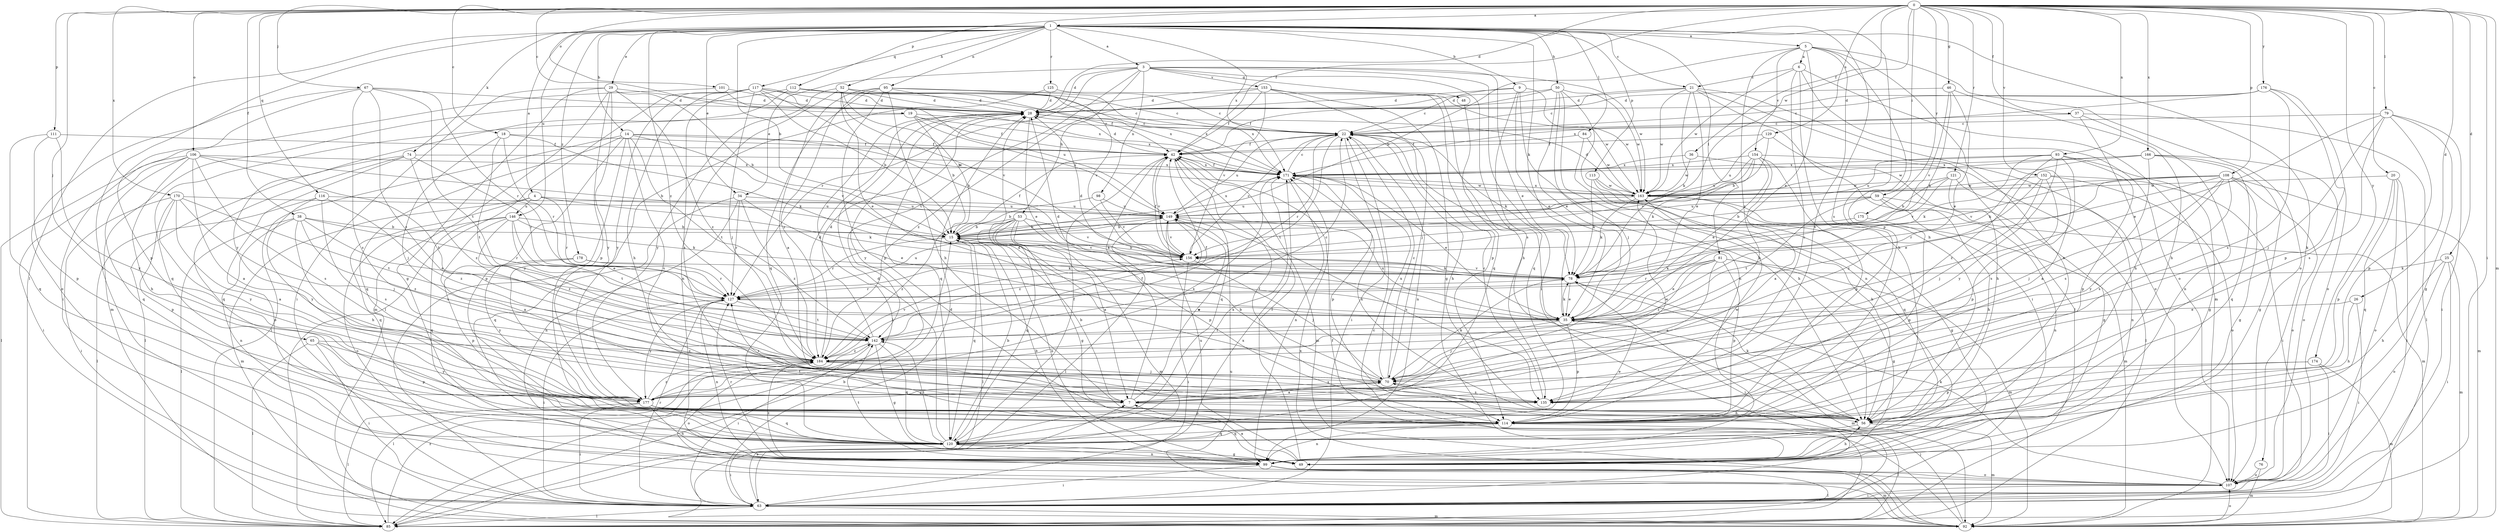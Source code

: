 strict digraph  {
0;
1;
3;
4;
5;
6;
7;
9;
14;
15;
18;
19;
20;
21;
22;
25;
26;
28;
29;
34;
35;
36;
37;
38;
42;
46;
48;
49;
50;
52;
53;
56;
59;
63;
65;
67;
70;
74;
76;
78;
79;
81;
84;
85;
92;
93;
95;
98;
99;
101;
106;
107;
108;
111;
112;
113;
114;
116;
117;
120;
121;
125;
127;
129;
135;
142;
146;
149;
152;
153;
154;
156;
163;
166;
170;
171;
174;
175;
176;
177;
178;
184;
0 -> 1  [label=a];
0 -> 18  [label=c];
0 -> 19  [label=c];
0 -> 20  [label=c];
0 -> 25  [label=d];
0 -> 26  [label=d];
0 -> 28  [label=d];
0 -> 36  [label=f];
0 -> 37  [label=f];
0 -> 38  [label=f];
0 -> 42  [label=f];
0 -> 46  [label=g];
0 -> 59  [label=i];
0 -> 63  [label=i];
0 -> 65  [label=j];
0 -> 67  [label=j];
0 -> 79  [label=l];
0 -> 92  [label=m];
0 -> 93  [label=n];
0 -> 101  [label=o];
0 -> 106  [label=o];
0 -> 108  [label=p];
0 -> 111  [label=p];
0 -> 112  [label=p];
0 -> 116  [label=q];
0 -> 121  [label=r];
0 -> 129  [label=s];
0 -> 152  [label=v];
0 -> 163  [label=w];
0 -> 166  [label=x];
0 -> 170  [label=x];
0 -> 174  [label=y];
0 -> 175  [label=y];
0 -> 176  [label=y];
1 -> 3  [label=a];
1 -> 4  [label=a];
1 -> 5  [label=a];
1 -> 9  [label=b];
1 -> 14  [label=b];
1 -> 15  [label=b];
1 -> 21  [label=c];
1 -> 29  [label=e];
1 -> 34  [label=e];
1 -> 50  [label=h];
1 -> 52  [label=h];
1 -> 63  [label=i];
1 -> 74  [label=k];
1 -> 76  [label=k];
1 -> 78  [label=k];
1 -> 81  [label=l];
1 -> 84  [label=l];
1 -> 85  [label=l];
1 -> 95  [label=n];
1 -> 113  [label=p];
1 -> 114  [label=p];
1 -> 117  [label=q];
1 -> 125  [label=r];
1 -> 135  [label=s];
1 -> 146  [label=u];
1 -> 171  [label=x];
1 -> 178  [label=z];
1 -> 184  [label=z];
3 -> 28  [label=d];
3 -> 34  [label=e];
3 -> 35  [label=e];
3 -> 48  [label=g];
3 -> 53  [label=h];
3 -> 63  [label=i];
3 -> 98  [label=n];
3 -> 127  [label=r];
3 -> 135  [label=s];
3 -> 142  [label=t];
3 -> 153  [label=v];
3 -> 163  [label=w];
4 -> 78  [label=k];
4 -> 92  [label=m];
4 -> 120  [label=q];
4 -> 127  [label=r];
4 -> 146  [label=u];
4 -> 149  [label=u];
5 -> 6  [label=a];
5 -> 15  [label=b];
5 -> 35  [label=e];
5 -> 56  [label=h];
5 -> 99  [label=n];
5 -> 107  [label=o];
5 -> 135  [label=s];
5 -> 154  [label=v];
5 -> 184  [label=z];
6 -> 21  [label=c];
6 -> 56  [label=h];
6 -> 92  [label=m];
6 -> 107  [label=o];
6 -> 135  [label=s];
6 -> 163  [label=w];
7 -> 15  [label=b];
7 -> 42  [label=f];
7 -> 56  [label=h];
7 -> 70  [label=j];
7 -> 127  [label=r];
7 -> 149  [label=u];
9 -> 22  [label=c];
9 -> 28  [label=d];
9 -> 35  [label=e];
9 -> 99  [label=n];
9 -> 120  [label=q];
9 -> 163  [label=w];
14 -> 42  [label=f];
14 -> 85  [label=l];
14 -> 114  [label=p];
14 -> 120  [label=q];
14 -> 135  [label=s];
14 -> 142  [label=t];
14 -> 156  [label=v];
14 -> 163  [label=w];
14 -> 177  [label=y];
15 -> 42  [label=f];
15 -> 85  [label=l];
15 -> 99  [label=n];
15 -> 120  [label=q];
15 -> 127  [label=r];
15 -> 156  [label=v];
18 -> 42  [label=f];
18 -> 70  [label=j];
18 -> 78  [label=k];
18 -> 127  [label=r];
18 -> 142  [label=t];
19 -> 15  [label=b];
19 -> 22  [label=c];
19 -> 42  [label=f];
19 -> 120  [label=q];
19 -> 149  [label=u];
19 -> 171  [label=x];
20 -> 63  [label=i];
20 -> 107  [label=o];
20 -> 114  [label=p];
20 -> 120  [label=q];
20 -> 163  [label=w];
21 -> 22  [label=c];
21 -> 28  [label=d];
21 -> 35  [label=e];
21 -> 63  [label=i];
21 -> 78  [label=k];
21 -> 85  [label=l];
21 -> 107  [label=o];
21 -> 163  [label=w];
22 -> 42  [label=f];
22 -> 56  [label=h];
22 -> 63  [label=i];
22 -> 78  [label=k];
22 -> 99  [label=n];
22 -> 127  [label=r];
22 -> 142  [label=t];
22 -> 149  [label=u];
25 -> 56  [label=h];
25 -> 63  [label=i];
25 -> 78  [label=k];
25 -> 92  [label=m];
25 -> 107  [label=o];
26 -> 35  [label=e];
26 -> 56  [label=h];
26 -> 63  [label=i];
28 -> 22  [label=c];
28 -> 35  [label=e];
28 -> 85  [label=l];
28 -> 120  [label=q];
28 -> 177  [label=y];
29 -> 15  [label=b];
29 -> 28  [label=d];
29 -> 49  [label=g];
29 -> 63  [label=i];
29 -> 92  [label=m];
29 -> 114  [label=p];
29 -> 177  [label=y];
29 -> 184  [label=z];
34 -> 35  [label=e];
34 -> 99  [label=n];
34 -> 120  [label=q];
34 -> 127  [label=r];
34 -> 149  [label=u];
34 -> 184  [label=z];
35 -> 22  [label=c];
35 -> 28  [label=d];
35 -> 70  [label=j];
35 -> 78  [label=k];
35 -> 92  [label=m];
35 -> 114  [label=p];
35 -> 142  [label=t];
35 -> 149  [label=u];
36 -> 7  [label=a];
36 -> 163  [label=w];
36 -> 171  [label=x];
37 -> 22  [label=c];
37 -> 56  [label=h];
37 -> 85  [label=l];
37 -> 99  [label=n];
38 -> 15  [label=b];
38 -> 35  [label=e];
38 -> 56  [label=h];
38 -> 85  [label=l];
38 -> 99  [label=n];
38 -> 127  [label=r];
38 -> 184  [label=z];
42 -> 28  [label=d];
42 -> 92  [label=m];
42 -> 120  [label=q];
42 -> 156  [label=v];
42 -> 171  [label=x];
46 -> 28  [label=d];
46 -> 35  [label=e];
46 -> 56  [label=h];
46 -> 78  [label=k];
46 -> 156  [label=v];
48 -> 120  [label=q];
49 -> 7  [label=a];
49 -> 42  [label=f];
49 -> 56  [label=h];
49 -> 127  [label=r];
49 -> 142  [label=t];
49 -> 149  [label=u];
49 -> 184  [label=z];
50 -> 28  [label=d];
50 -> 35  [label=e];
50 -> 42  [label=f];
50 -> 56  [label=h];
50 -> 70  [label=j];
50 -> 99  [label=n];
50 -> 163  [label=w];
52 -> 15  [label=b];
52 -> 28  [label=d];
52 -> 35  [label=e];
52 -> 42  [label=f];
52 -> 99  [label=n];
52 -> 156  [label=v];
52 -> 171  [label=x];
52 -> 177  [label=y];
53 -> 7  [label=a];
53 -> 15  [label=b];
53 -> 49  [label=g];
53 -> 78  [label=k];
53 -> 92  [label=m];
53 -> 114  [label=p];
53 -> 120  [label=q];
53 -> 156  [label=v];
53 -> 184  [label=z];
56 -> 42  [label=f];
56 -> 78  [label=k];
56 -> 92  [label=m];
56 -> 120  [label=q];
56 -> 171  [label=x];
59 -> 15  [label=b];
59 -> 56  [label=h];
59 -> 92  [label=m];
59 -> 99  [label=n];
59 -> 142  [label=t];
59 -> 149  [label=u];
63 -> 7  [label=a];
63 -> 28  [label=d];
63 -> 85  [label=l];
63 -> 92  [label=m];
63 -> 127  [label=r];
63 -> 171  [label=x];
65 -> 63  [label=i];
65 -> 85  [label=l];
65 -> 114  [label=p];
65 -> 177  [label=y];
65 -> 184  [label=z];
67 -> 28  [label=d];
67 -> 107  [label=o];
67 -> 114  [label=p];
67 -> 127  [label=r];
67 -> 135  [label=s];
67 -> 142  [label=t];
67 -> 184  [label=z];
70 -> 7  [label=a];
70 -> 15  [label=b];
70 -> 22  [label=c];
70 -> 28  [label=d];
70 -> 78  [label=k];
70 -> 135  [label=s];
70 -> 171  [label=x];
70 -> 177  [label=y];
74 -> 85  [label=l];
74 -> 107  [label=o];
74 -> 120  [label=q];
74 -> 127  [label=r];
74 -> 171  [label=x];
74 -> 184  [label=z];
76 -> 92  [label=m];
76 -> 107  [label=o];
78 -> 28  [label=d];
78 -> 35  [label=e];
78 -> 63  [label=i];
78 -> 127  [label=r];
78 -> 156  [label=v];
79 -> 22  [label=c];
79 -> 35  [label=e];
79 -> 49  [label=g];
79 -> 63  [label=i];
79 -> 70  [label=j];
79 -> 114  [label=p];
79 -> 135  [label=s];
81 -> 7  [label=a];
81 -> 35  [label=e];
81 -> 49  [label=g];
81 -> 78  [label=k];
81 -> 92  [label=m];
81 -> 114  [label=p];
81 -> 127  [label=r];
81 -> 184  [label=z];
84 -> 42  [label=f];
84 -> 56  [label=h];
84 -> 163  [label=w];
85 -> 15  [label=b];
85 -> 22  [label=c];
85 -> 184  [label=z];
92 -> 42  [label=f];
92 -> 70  [label=j];
92 -> 107  [label=o];
92 -> 149  [label=u];
92 -> 171  [label=x];
93 -> 49  [label=g];
93 -> 78  [label=k];
93 -> 114  [label=p];
93 -> 135  [label=s];
93 -> 149  [label=u];
93 -> 171  [label=x];
93 -> 177  [label=y];
93 -> 184  [label=z];
95 -> 7  [label=a];
95 -> 28  [label=d];
95 -> 56  [label=h];
95 -> 114  [label=p];
95 -> 120  [label=q];
95 -> 156  [label=v];
95 -> 163  [label=w];
95 -> 171  [label=x];
95 -> 184  [label=z];
98 -> 15  [label=b];
98 -> 149  [label=u];
98 -> 156  [label=v];
99 -> 15  [label=b];
99 -> 63  [label=i];
99 -> 85  [label=l];
99 -> 92  [label=m];
99 -> 107  [label=o];
101 -> 28  [label=d];
101 -> 63  [label=i];
101 -> 171  [label=x];
106 -> 7  [label=a];
106 -> 15  [label=b];
106 -> 56  [label=h];
106 -> 63  [label=i];
106 -> 85  [label=l];
106 -> 120  [label=q];
106 -> 135  [label=s];
106 -> 142  [label=t];
106 -> 171  [label=x];
107 -> 63  [label=i];
107 -> 78  [label=k];
108 -> 35  [label=e];
108 -> 49  [label=g];
108 -> 70  [label=j];
108 -> 92  [label=m];
108 -> 107  [label=o];
108 -> 127  [label=r];
108 -> 135  [label=s];
108 -> 156  [label=v];
108 -> 163  [label=w];
108 -> 177  [label=y];
111 -> 42  [label=f];
111 -> 114  [label=p];
111 -> 120  [label=q];
111 -> 177  [label=y];
112 -> 22  [label=c];
112 -> 28  [label=d];
112 -> 92  [label=m];
112 -> 171  [label=x];
112 -> 177  [label=y];
113 -> 56  [label=h];
113 -> 78  [label=k];
113 -> 120  [label=q];
113 -> 163  [label=w];
114 -> 35  [label=e];
114 -> 85  [label=l];
114 -> 99  [label=n];
114 -> 120  [label=q];
114 -> 163  [label=w];
116 -> 85  [label=l];
116 -> 135  [label=s];
116 -> 149  [label=u];
116 -> 177  [label=y];
116 -> 184  [label=z];
117 -> 15  [label=b];
117 -> 22  [label=c];
117 -> 28  [label=d];
117 -> 56  [label=h];
117 -> 70  [label=j];
117 -> 78  [label=k];
117 -> 85  [label=l];
117 -> 135  [label=s];
117 -> 149  [label=u];
117 -> 177  [label=y];
120 -> 15  [label=b];
120 -> 28  [label=d];
120 -> 42  [label=f];
120 -> 49  [label=g];
120 -> 63  [label=i];
120 -> 99  [label=n];
120 -> 142  [label=t];
120 -> 171  [label=x];
121 -> 15  [label=b];
121 -> 49  [label=g];
121 -> 99  [label=n];
121 -> 156  [label=v];
121 -> 163  [label=w];
125 -> 22  [label=c];
125 -> 28  [label=d];
125 -> 63  [label=i];
127 -> 35  [label=e];
127 -> 63  [label=i];
127 -> 99  [label=n];
127 -> 142  [label=t];
127 -> 149  [label=u];
127 -> 177  [label=y];
129 -> 15  [label=b];
129 -> 42  [label=f];
129 -> 56  [label=h];
129 -> 149  [label=u];
135 -> 22  [label=c];
142 -> 22  [label=c];
142 -> 28  [label=d];
142 -> 42  [label=f];
142 -> 49  [label=g];
142 -> 63  [label=i];
142 -> 120  [label=q];
142 -> 184  [label=z];
146 -> 7  [label=a];
146 -> 15  [label=b];
146 -> 35  [label=e];
146 -> 78  [label=k];
146 -> 107  [label=o];
146 -> 120  [label=q];
146 -> 142  [label=t];
146 -> 184  [label=z];
149 -> 15  [label=b];
149 -> 85  [label=l];
149 -> 135  [label=s];
149 -> 156  [label=v];
149 -> 171  [label=x];
149 -> 184  [label=z];
152 -> 63  [label=i];
152 -> 70  [label=j];
152 -> 107  [label=o];
152 -> 114  [label=p];
152 -> 163  [label=w];
152 -> 184  [label=z];
153 -> 28  [label=d];
153 -> 42  [label=f];
153 -> 49  [label=g];
153 -> 56  [label=h];
153 -> 70  [label=j];
153 -> 114  [label=p];
153 -> 156  [label=v];
153 -> 184  [label=z];
154 -> 7  [label=a];
154 -> 35  [label=e];
154 -> 78  [label=k];
154 -> 85  [label=l];
154 -> 114  [label=p];
154 -> 149  [label=u];
154 -> 156  [label=v];
154 -> 171  [label=x];
156 -> 15  [label=b];
156 -> 22  [label=c];
156 -> 42  [label=f];
156 -> 63  [label=i];
156 -> 70  [label=j];
156 -> 78  [label=k];
163 -> 28  [label=d];
163 -> 49  [label=g];
163 -> 78  [label=k];
163 -> 92  [label=m];
163 -> 149  [label=u];
163 -> 171  [label=x];
166 -> 49  [label=g];
166 -> 78  [label=k];
166 -> 107  [label=o];
166 -> 120  [label=q];
166 -> 135  [label=s];
166 -> 163  [label=w];
166 -> 171  [label=x];
170 -> 7  [label=a];
170 -> 63  [label=i];
170 -> 70  [label=j];
170 -> 114  [label=p];
170 -> 142  [label=t];
170 -> 149  [label=u];
170 -> 177  [label=y];
171 -> 22  [label=c];
171 -> 35  [label=e];
171 -> 42  [label=f];
171 -> 99  [label=n];
171 -> 114  [label=p];
171 -> 163  [label=w];
174 -> 63  [label=i];
174 -> 70  [label=j];
174 -> 92  [label=m];
174 -> 114  [label=p];
175 -> 15  [label=b];
175 -> 114  [label=p];
176 -> 22  [label=c];
176 -> 28  [label=d];
176 -> 107  [label=o];
176 -> 114  [label=p];
176 -> 135  [label=s];
176 -> 171  [label=x];
177 -> 63  [label=i];
177 -> 85  [label=l];
177 -> 99  [label=n];
177 -> 114  [label=p];
177 -> 120  [label=q];
177 -> 142  [label=t];
177 -> 163  [label=w];
177 -> 171  [label=x];
177 -> 184  [label=z];
178 -> 78  [label=k];
178 -> 114  [label=p];
178 -> 127  [label=r];
178 -> 177  [label=y];
184 -> 28  [label=d];
184 -> 70  [label=j];
184 -> 85  [label=l];
184 -> 107  [label=o];
184 -> 135  [label=s];
184 -> 156  [label=v];
}
